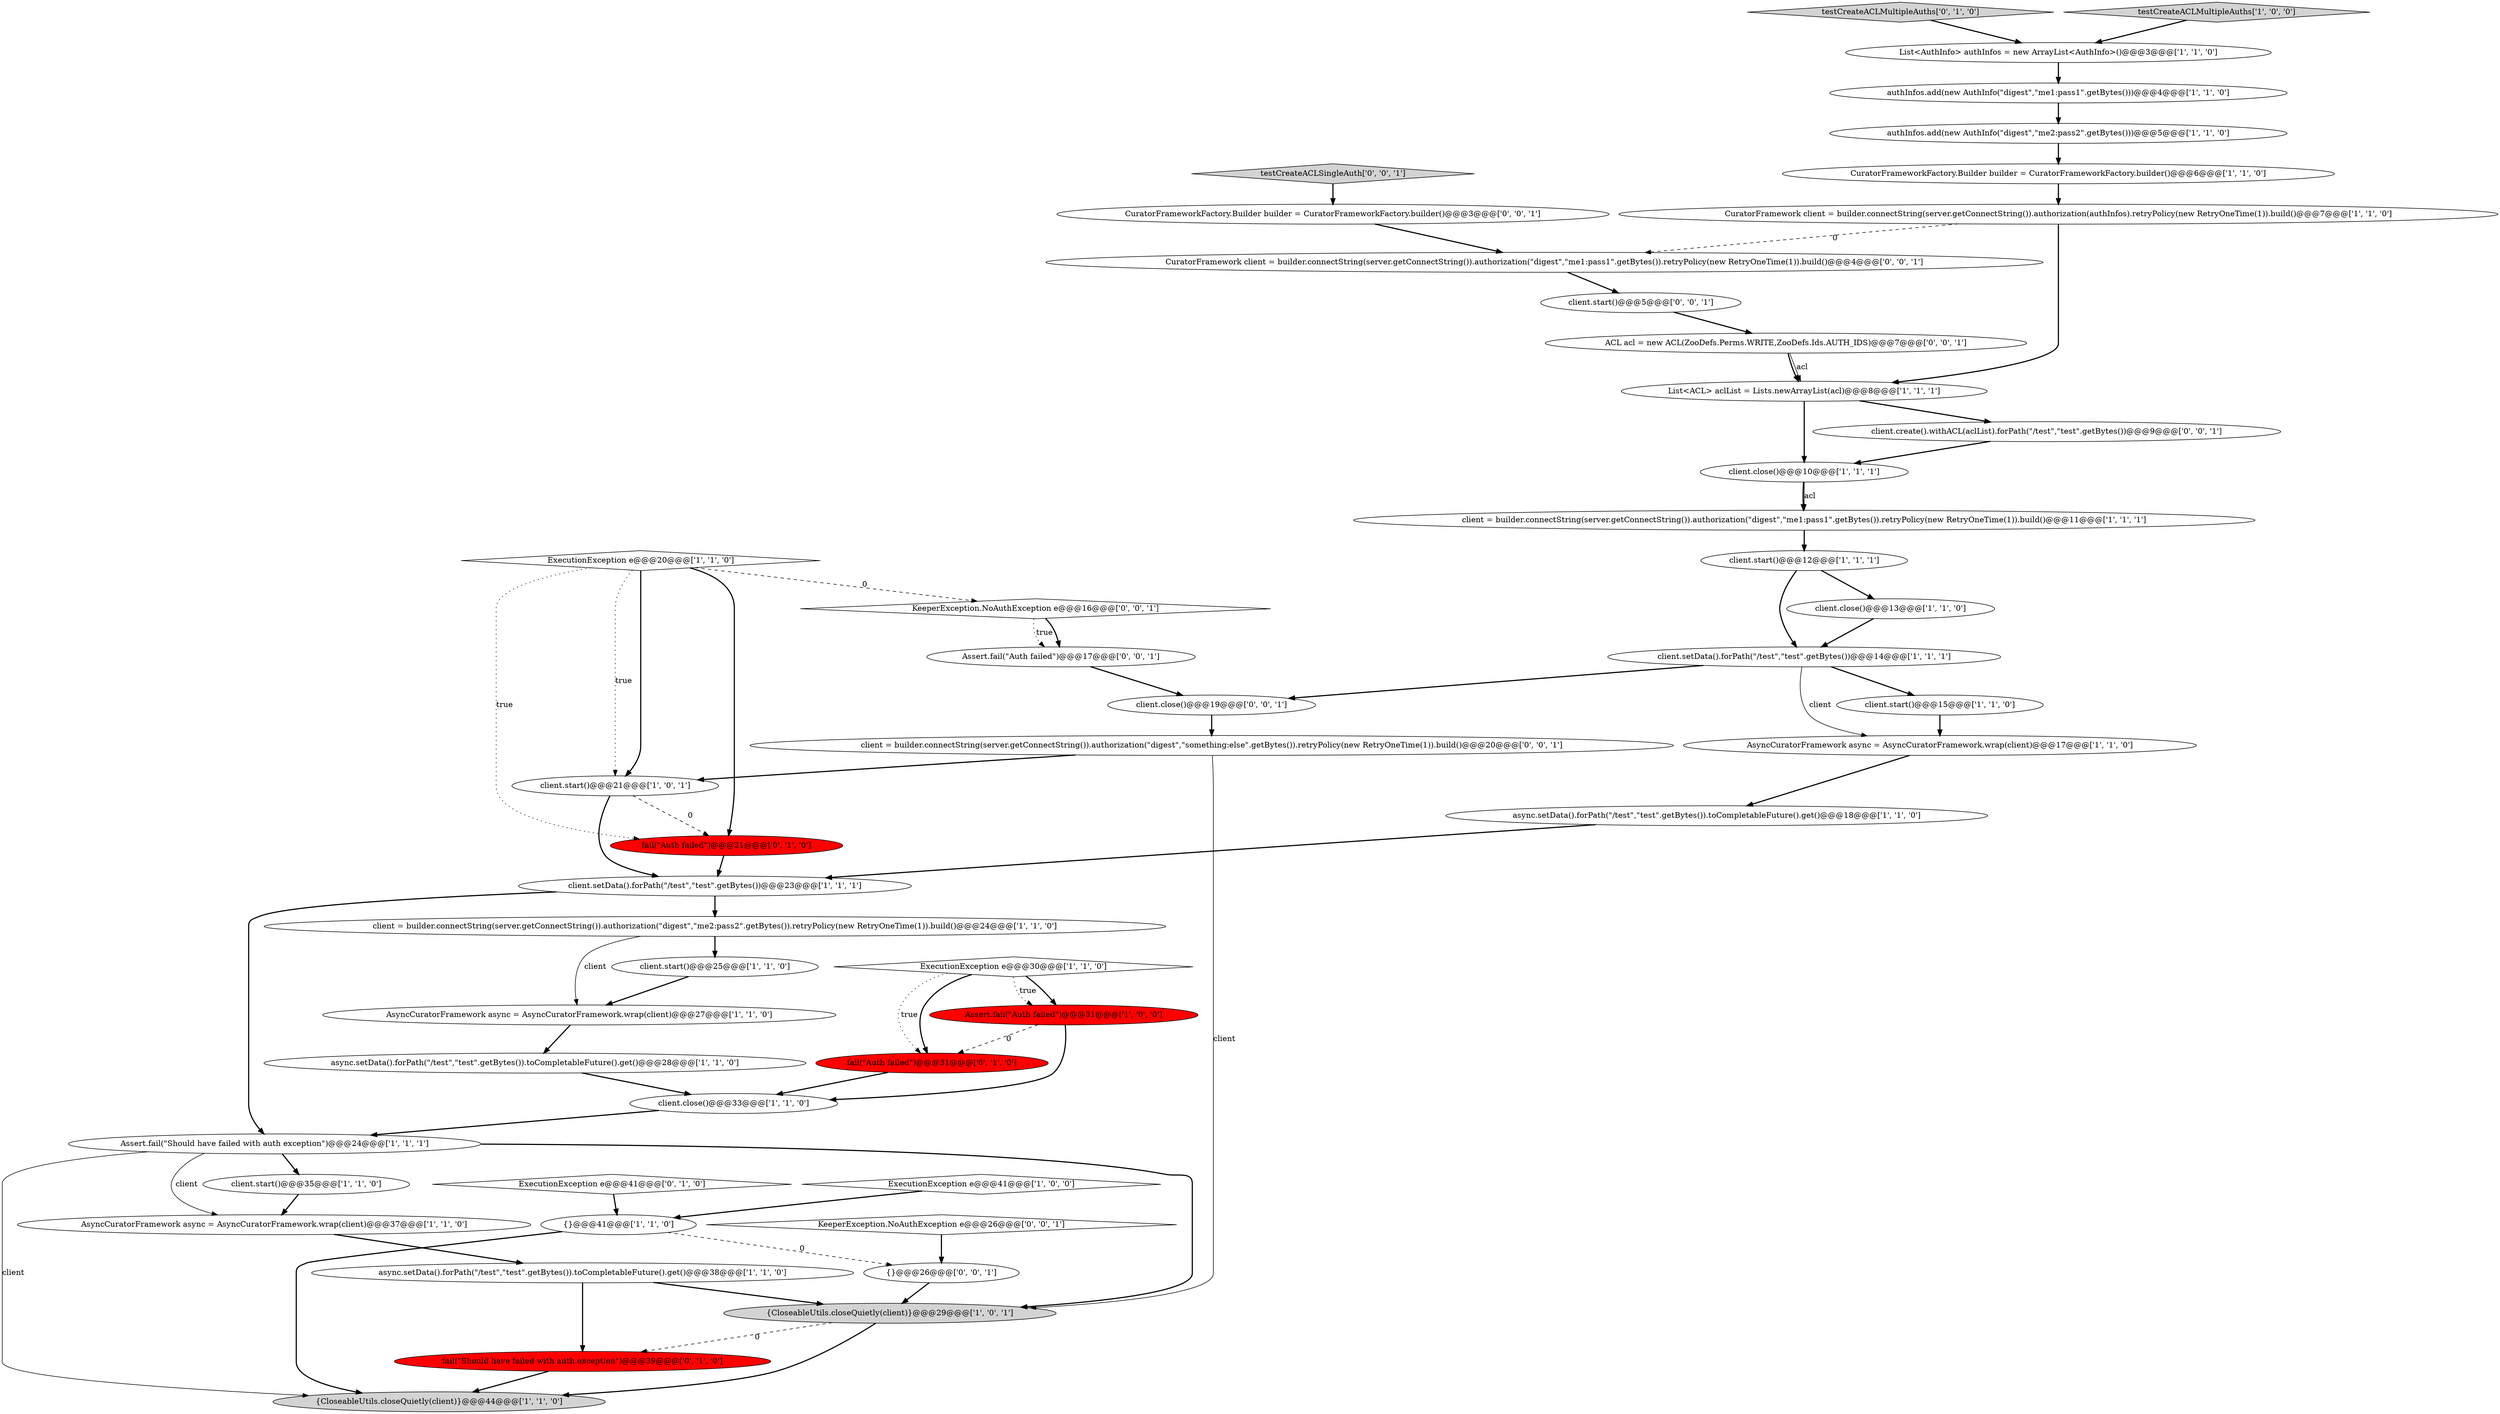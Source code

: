 digraph {
2 [style = filled, label = "List<ACL> aclList = Lists.newArrayList(acl)@@@8@@@['1', '1', '1']", fillcolor = white, shape = ellipse image = "AAA0AAABBB1BBB"];
19 [style = filled, label = "async.setData().forPath(\"/test\",\"test\".getBytes()).toCompletableFuture().get()@@@28@@@['1', '1', '0']", fillcolor = white, shape = ellipse image = "AAA0AAABBB1BBB"];
46 [style = filled, label = "KeeperException.NoAuthException e@@@26@@@['0', '0', '1']", fillcolor = white, shape = diamond image = "AAA0AAABBB3BBB"];
30 [style = filled, label = "authInfos.add(new AuthInfo(\"digest\",\"me2:pass2\".getBytes()))@@@5@@@['1', '1', '0']", fillcolor = white, shape = ellipse image = "AAA0AAABBB1BBB"];
6 [style = filled, label = "ExecutionException e@@@41@@@['1', '0', '0']", fillcolor = white, shape = diamond image = "AAA0AAABBB1BBB"];
29 [style = filled, label = "client.close()@@@33@@@['1', '1', '0']", fillcolor = white, shape = ellipse image = "AAA0AAABBB1BBB"];
39 [style = filled, label = "ACL acl = new ACL(ZooDefs.Perms.WRITE,ZooDefs.Ids.AUTH_IDS)@@@7@@@['0', '0', '1']", fillcolor = white, shape = ellipse image = "AAA0AAABBB3BBB"];
38 [style = filled, label = "Assert.fail(\"Auth failed\")@@@17@@@['0', '0', '1']", fillcolor = white, shape = ellipse image = "AAA0AAABBB3BBB"];
45 [style = filled, label = "CuratorFrameworkFactory.Builder builder = CuratorFrameworkFactory.builder()@@@3@@@['0', '0', '1']", fillcolor = white, shape = ellipse image = "AAA0AAABBB3BBB"];
5 [style = filled, label = "client.setData().forPath(\"/test\",\"test\".getBytes())@@@23@@@['1', '1', '1']", fillcolor = white, shape = ellipse image = "AAA0AAABBB1BBB"];
11 [style = filled, label = "Assert.fail(\"Should have failed with auth exception\")@@@24@@@['1', '1', '1']", fillcolor = white, shape = ellipse image = "AAA0AAABBB1BBB"];
31 [style = filled, label = "client = builder.connectString(server.getConnectString()).authorization(\"digest\",\"me2:pass2\".getBytes()).retryPolicy(new RetryOneTime(1)).build()@@@24@@@['1', '1', '0']", fillcolor = white, shape = ellipse image = "AAA0AAABBB1BBB"];
33 [style = filled, label = "testCreateACLMultipleAuths['0', '1', '0']", fillcolor = lightgray, shape = diamond image = "AAA0AAABBB2BBB"];
25 [style = filled, label = "client.start()@@@12@@@['1', '1', '1']", fillcolor = white, shape = ellipse image = "AAA0AAABBB1BBB"];
36 [style = filled, label = "fail(\"Auth failed\")@@@21@@@['0', '1', '0']", fillcolor = red, shape = ellipse image = "AAA1AAABBB2BBB"];
43 [style = filled, label = "testCreateACLSingleAuth['0', '0', '1']", fillcolor = lightgray, shape = diamond image = "AAA0AAABBB3BBB"];
8 [style = filled, label = "{}@@@41@@@['1', '1', '0']", fillcolor = white, shape = ellipse image = "AAA0AAABBB1BBB"];
26 [style = filled, label = "{CloseableUtils.closeQuietly(client)}@@@29@@@['1', '0', '1']", fillcolor = lightgray, shape = ellipse image = "AAA0AAABBB1BBB"];
23 [style = filled, label = "Assert.fail(\"Auth failed\")@@@31@@@['1', '0', '0']", fillcolor = red, shape = ellipse image = "AAA1AAABBB1BBB"];
34 [style = filled, label = "fail(\"Auth failed\")@@@31@@@['0', '1', '0']", fillcolor = red, shape = ellipse image = "AAA1AAABBB2BBB"];
35 [style = filled, label = "fail(\"Should have failed with auth exception\")@@@39@@@['0', '1', '0']", fillcolor = red, shape = ellipse image = "AAA1AAABBB2BBB"];
41 [style = filled, label = "client.start()@@@5@@@['0', '0', '1']", fillcolor = white, shape = ellipse image = "AAA0AAABBB3BBB"];
37 [style = filled, label = "ExecutionException e@@@41@@@['0', '1', '0']", fillcolor = white, shape = diamond image = "AAA0AAABBB2BBB"];
1 [style = filled, label = "client.close()@@@13@@@['1', '1', '0']", fillcolor = white, shape = ellipse image = "AAA0AAABBB1BBB"];
14 [style = filled, label = "client.start()@@@15@@@['1', '1', '0']", fillcolor = white, shape = ellipse image = "AAA0AAABBB1BBB"];
27 [style = filled, label = "async.setData().forPath(\"/test\",\"test\".getBytes()).toCompletableFuture().get()@@@38@@@['1', '1', '0']", fillcolor = white, shape = ellipse image = "AAA0AAABBB1BBB"];
49 [style = filled, label = "{}@@@26@@@['0', '0', '1']", fillcolor = white, shape = ellipse image = "AAA0AAABBB3BBB"];
42 [style = filled, label = "client.close()@@@19@@@['0', '0', '1']", fillcolor = white, shape = ellipse image = "AAA0AAABBB3BBB"];
32 [style = filled, label = "async.setData().forPath(\"/test\",\"test\".getBytes()).toCompletableFuture().get()@@@18@@@['1', '1', '0']", fillcolor = white, shape = ellipse image = "AAA0AAABBB1BBB"];
22 [style = filled, label = "AsyncCuratorFramework async = AsyncCuratorFramework.wrap(client)@@@17@@@['1', '1', '0']", fillcolor = white, shape = ellipse image = "AAA0AAABBB1BBB"];
44 [style = filled, label = "CuratorFramework client = builder.connectString(server.getConnectString()).authorization(\"digest\",\"me1:pass1\".getBytes()).retryPolicy(new RetryOneTime(1)).build()@@@4@@@['0', '0', '1']", fillcolor = white, shape = ellipse image = "AAA0AAABBB3BBB"];
12 [style = filled, label = "client.start()@@@25@@@['1', '1', '0']", fillcolor = white, shape = ellipse image = "AAA0AAABBB1BBB"];
10 [style = filled, label = "AsyncCuratorFramework async = AsyncCuratorFramework.wrap(client)@@@37@@@['1', '1', '0']", fillcolor = white, shape = ellipse image = "AAA0AAABBB1BBB"];
16 [style = filled, label = "testCreateACLMultipleAuths['1', '0', '0']", fillcolor = lightgray, shape = diamond image = "AAA0AAABBB1BBB"];
17 [style = filled, label = "ExecutionException e@@@30@@@['1', '1', '0']", fillcolor = white, shape = diamond image = "AAA0AAABBB1BBB"];
18 [style = filled, label = "authInfos.add(new AuthInfo(\"digest\",\"me1:pass1\".getBytes()))@@@4@@@['1', '1', '0']", fillcolor = white, shape = ellipse image = "AAA0AAABBB1BBB"];
21 [style = filled, label = "client.close()@@@10@@@['1', '1', '1']", fillcolor = white, shape = ellipse image = "AAA0AAABBB1BBB"];
9 [style = filled, label = "client.start()@@@35@@@['1', '1', '0']", fillcolor = white, shape = ellipse image = "AAA0AAABBB1BBB"];
0 [style = filled, label = "CuratorFramework client = builder.connectString(server.getConnectString()).authorization(authInfos).retryPolicy(new RetryOneTime(1)).build()@@@7@@@['1', '1', '0']", fillcolor = white, shape = ellipse image = "AAA0AAABBB1BBB"];
15 [style = filled, label = "client.start()@@@21@@@['1', '0', '1']", fillcolor = white, shape = ellipse image = "AAA0AAABBB1BBB"];
3 [style = filled, label = "client.setData().forPath(\"/test\",\"test\".getBytes())@@@14@@@['1', '1', '1']", fillcolor = white, shape = ellipse image = "AAA0AAABBB1BBB"];
4 [style = filled, label = "CuratorFrameworkFactory.Builder builder = CuratorFrameworkFactory.builder()@@@6@@@['1', '1', '0']", fillcolor = white, shape = ellipse image = "AAA0AAABBB1BBB"];
48 [style = filled, label = "client.create().withACL(aclList).forPath(\"/test\",\"test\".getBytes())@@@9@@@['0', '0', '1']", fillcolor = white, shape = ellipse image = "AAA0AAABBB3BBB"];
40 [style = filled, label = "KeeperException.NoAuthException e@@@16@@@['0', '0', '1']", fillcolor = white, shape = diamond image = "AAA0AAABBB3BBB"];
13 [style = filled, label = "{CloseableUtils.closeQuietly(client)}@@@44@@@['1', '1', '0']", fillcolor = lightgray, shape = ellipse image = "AAA0AAABBB1BBB"];
20 [style = filled, label = "AsyncCuratorFramework async = AsyncCuratorFramework.wrap(client)@@@27@@@['1', '1', '0']", fillcolor = white, shape = ellipse image = "AAA0AAABBB1BBB"];
47 [style = filled, label = "client = builder.connectString(server.getConnectString()).authorization(\"digest\",\"something:else\".getBytes()).retryPolicy(new RetryOneTime(1)).build()@@@20@@@['0', '0', '1']", fillcolor = white, shape = ellipse image = "AAA0AAABBB3BBB"];
7 [style = filled, label = "List<AuthInfo> authInfos = new ArrayList<AuthInfo>()@@@3@@@['1', '1', '0']", fillcolor = white, shape = ellipse image = "AAA0AAABBB1BBB"];
24 [style = filled, label = "ExecutionException e@@@20@@@['1', '1', '0']", fillcolor = white, shape = diamond image = "AAA0AAABBB1BBB"];
28 [style = filled, label = "client = builder.connectString(server.getConnectString()).authorization(\"digest\",\"me1:pass1\".getBytes()).retryPolicy(new RetryOneTime(1)).build()@@@11@@@['1', '1', '1']", fillcolor = white, shape = ellipse image = "AAA0AAABBB1BBB"];
33->7 [style = bold, label=""];
32->5 [style = bold, label=""];
34->29 [style = bold, label=""];
2->48 [style = bold, label=""];
25->1 [style = bold, label=""];
47->15 [style = bold, label=""];
23->34 [style = dashed, label="0"];
11->13 [style = solid, label="client"];
39->2 [style = solid, label="acl"];
10->27 [style = bold, label=""];
19->29 [style = bold, label=""];
0->44 [style = dashed, label="0"];
46->49 [style = bold, label=""];
3->14 [style = bold, label=""];
0->2 [style = bold, label=""];
25->3 [style = bold, label=""];
14->22 [style = bold, label=""];
1->3 [style = bold, label=""];
16->7 [style = bold, label=""];
12->20 [style = bold, label=""];
18->30 [style = bold, label=""];
42->47 [style = bold, label=""];
22->32 [style = bold, label=""];
40->38 [style = dotted, label="true"];
24->40 [style = dashed, label="0"];
26->35 [style = dashed, label="0"];
9->10 [style = bold, label=""];
40->38 [style = bold, label=""];
11->9 [style = bold, label=""];
38->42 [style = bold, label=""];
31->20 [style = solid, label="client"];
45->44 [style = bold, label=""];
15->36 [style = dashed, label="0"];
31->12 [style = bold, label=""];
17->23 [style = bold, label=""];
26->13 [style = bold, label=""];
15->5 [style = bold, label=""];
21->28 [style = bold, label=""];
4->0 [style = bold, label=""];
27->35 [style = bold, label=""];
3->42 [style = bold, label=""];
43->45 [style = bold, label=""];
11->10 [style = solid, label="client"];
23->29 [style = bold, label=""];
17->23 [style = dotted, label="true"];
24->36 [style = bold, label=""];
17->34 [style = bold, label=""];
27->26 [style = bold, label=""];
5->31 [style = bold, label=""];
2->21 [style = bold, label=""];
30->4 [style = bold, label=""];
39->2 [style = bold, label=""];
6->8 [style = bold, label=""];
24->15 [style = dotted, label="true"];
44->41 [style = bold, label=""];
48->21 [style = bold, label=""];
21->28 [style = solid, label="acl"];
7->18 [style = bold, label=""];
28->25 [style = bold, label=""];
36->5 [style = bold, label=""];
5->11 [style = bold, label=""];
17->34 [style = dotted, label="true"];
49->26 [style = bold, label=""];
37->8 [style = bold, label=""];
41->39 [style = bold, label=""];
20->19 [style = bold, label=""];
35->13 [style = bold, label=""];
24->36 [style = dotted, label="true"];
47->26 [style = solid, label="client"];
29->11 [style = bold, label=""];
8->13 [style = bold, label=""];
8->49 [style = dashed, label="0"];
11->26 [style = bold, label=""];
3->22 [style = solid, label="client"];
24->15 [style = bold, label=""];
}

